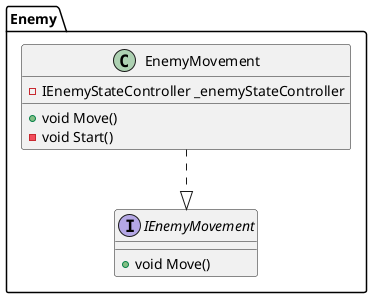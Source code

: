﻿@startuml
'https://plantuml.com/class-diagram

package Enemy
{
    class EnemyMovement
    {
        -IEnemyStateController _enemyStateController
        +void Move()
        -void Start()
    }
    interface IEnemyMovement
    {
        +void Move()
    }
    EnemyMovement ..|> IEnemyMovement
}
@enduml
